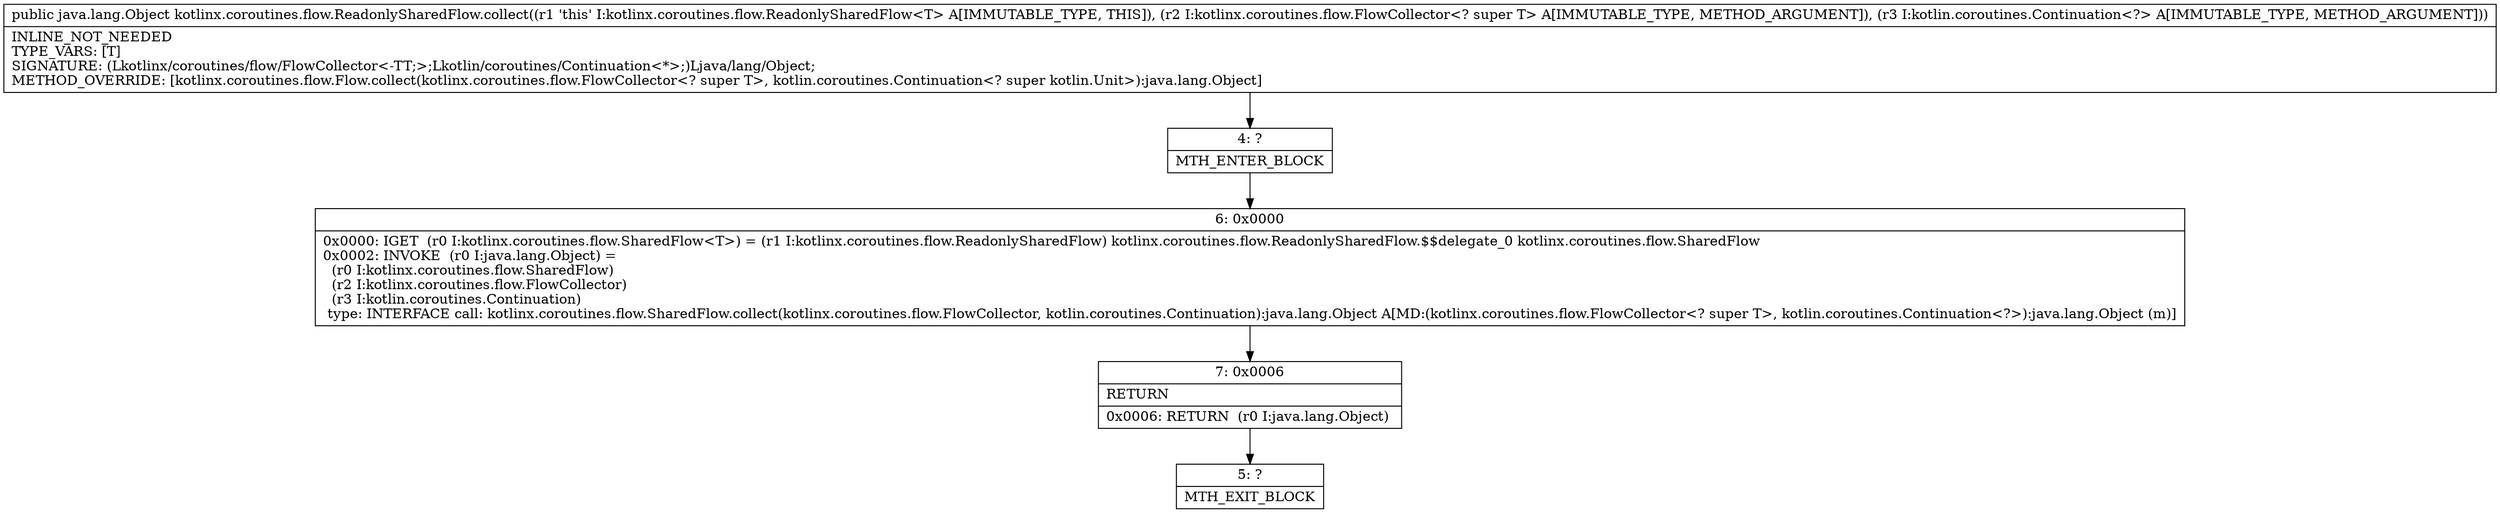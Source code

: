 digraph "CFG forkotlinx.coroutines.flow.ReadonlySharedFlow.collect(Lkotlinx\/coroutines\/flow\/FlowCollector;Lkotlin\/coroutines\/Continuation;)Ljava\/lang\/Object;" {
Node_4 [shape=record,label="{4\:\ ?|MTH_ENTER_BLOCK\l}"];
Node_6 [shape=record,label="{6\:\ 0x0000|0x0000: IGET  (r0 I:kotlinx.coroutines.flow.SharedFlow\<T\>) = (r1 I:kotlinx.coroutines.flow.ReadonlySharedFlow) kotlinx.coroutines.flow.ReadonlySharedFlow.$$delegate_0 kotlinx.coroutines.flow.SharedFlow \l0x0002: INVOKE  (r0 I:java.lang.Object) = \l  (r0 I:kotlinx.coroutines.flow.SharedFlow)\l  (r2 I:kotlinx.coroutines.flow.FlowCollector)\l  (r3 I:kotlin.coroutines.Continuation)\l type: INTERFACE call: kotlinx.coroutines.flow.SharedFlow.collect(kotlinx.coroutines.flow.FlowCollector, kotlin.coroutines.Continuation):java.lang.Object A[MD:(kotlinx.coroutines.flow.FlowCollector\<? super T\>, kotlin.coroutines.Continuation\<?\>):java.lang.Object (m)]\l}"];
Node_7 [shape=record,label="{7\:\ 0x0006|RETURN\l|0x0006: RETURN  (r0 I:java.lang.Object) \l}"];
Node_5 [shape=record,label="{5\:\ ?|MTH_EXIT_BLOCK\l}"];
MethodNode[shape=record,label="{public java.lang.Object kotlinx.coroutines.flow.ReadonlySharedFlow.collect((r1 'this' I:kotlinx.coroutines.flow.ReadonlySharedFlow\<T\> A[IMMUTABLE_TYPE, THIS]), (r2 I:kotlinx.coroutines.flow.FlowCollector\<? super T\> A[IMMUTABLE_TYPE, METHOD_ARGUMENT]), (r3 I:kotlin.coroutines.Continuation\<?\> A[IMMUTABLE_TYPE, METHOD_ARGUMENT]))  | INLINE_NOT_NEEDED\lTYPE_VARS: [T]\lSIGNATURE: (Lkotlinx\/coroutines\/flow\/FlowCollector\<\-TT;\>;Lkotlin\/coroutines\/Continuation\<*\>;)Ljava\/lang\/Object;\lMETHOD_OVERRIDE: [kotlinx.coroutines.flow.Flow.collect(kotlinx.coroutines.flow.FlowCollector\<? super T\>, kotlin.coroutines.Continuation\<? super kotlin.Unit\>):java.lang.Object]\l}"];
MethodNode -> Node_4;Node_4 -> Node_6;
Node_6 -> Node_7;
Node_7 -> Node_5;
}

